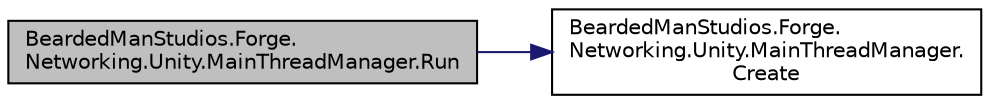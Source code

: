 digraph "BeardedManStudios.Forge.Networking.Unity.MainThreadManager.Run"
{
 // LATEX_PDF_SIZE
  edge [fontname="Helvetica",fontsize="10",labelfontname="Helvetica",labelfontsize="10"];
  node [fontname="Helvetica",fontsize="10",shape=record];
  rankdir="LR";
  Node10 [label="BeardedManStudios.Forge.\lNetworking.Unity.MainThreadManager.Run",height=0.2,width=0.4,color="black", fillcolor="grey75", style="filled", fontcolor="black",tooltip="Add a function to the list of functions to call on the main thread via the Update function"];
  Node10 -> Node11 [color="midnightblue",fontsize="10",style="solid",fontname="Helvetica"];
  Node11 [label="BeardedManStudios.Forge.\lNetworking.Unity.MainThreadManager.\lCreate",height=0.2,width=0.4,color="black", fillcolor="white", style="filled",URL="$class_bearded_man_studios_1_1_forge_1_1_networking_1_1_unity_1_1_main_thread_manager.html#a1c20676eb649b3ce5d53a15f1d57c7e4",tooltip="This will create a main thread manager if one is not already created"];
}
